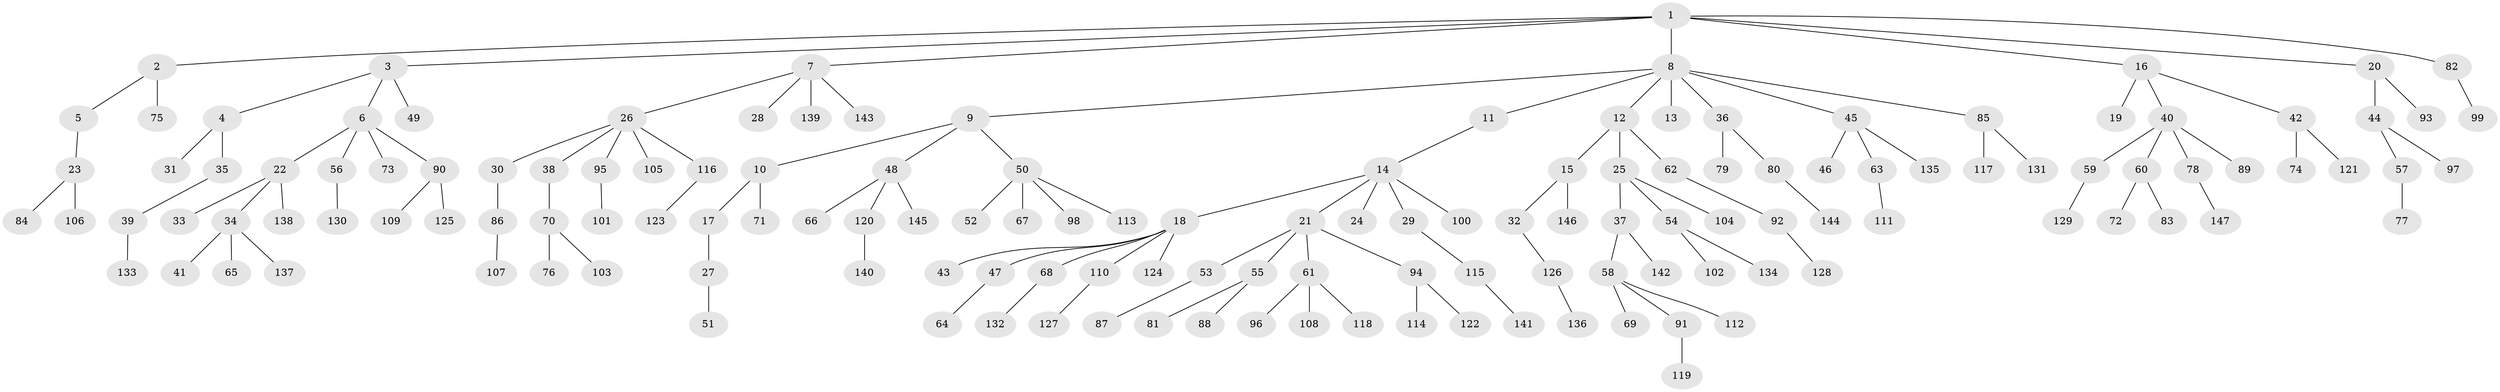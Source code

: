 // coarse degree distribution, {4: 0.058823529411764705, 2: 0.18627450980392157, 1: 0.6470588235294118, 5: 0.0392156862745098, 3: 0.058823529411764705, 36: 0.00980392156862745}
// Generated by graph-tools (version 1.1) at 2025/56/03/04/25 21:56:40]
// undirected, 147 vertices, 146 edges
graph export_dot {
graph [start="1"]
  node [color=gray90,style=filled];
  1;
  2;
  3;
  4;
  5;
  6;
  7;
  8;
  9;
  10;
  11;
  12;
  13;
  14;
  15;
  16;
  17;
  18;
  19;
  20;
  21;
  22;
  23;
  24;
  25;
  26;
  27;
  28;
  29;
  30;
  31;
  32;
  33;
  34;
  35;
  36;
  37;
  38;
  39;
  40;
  41;
  42;
  43;
  44;
  45;
  46;
  47;
  48;
  49;
  50;
  51;
  52;
  53;
  54;
  55;
  56;
  57;
  58;
  59;
  60;
  61;
  62;
  63;
  64;
  65;
  66;
  67;
  68;
  69;
  70;
  71;
  72;
  73;
  74;
  75;
  76;
  77;
  78;
  79;
  80;
  81;
  82;
  83;
  84;
  85;
  86;
  87;
  88;
  89;
  90;
  91;
  92;
  93;
  94;
  95;
  96;
  97;
  98;
  99;
  100;
  101;
  102;
  103;
  104;
  105;
  106;
  107;
  108;
  109;
  110;
  111;
  112;
  113;
  114;
  115;
  116;
  117;
  118;
  119;
  120;
  121;
  122;
  123;
  124;
  125;
  126;
  127;
  128;
  129;
  130;
  131;
  132;
  133;
  134;
  135;
  136;
  137;
  138;
  139;
  140;
  141;
  142;
  143;
  144;
  145;
  146;
  147;
  1 -- 2;
  1 -- 3;
  1 -- 7;
  1 -- 8;
  1 -- 16;
  1 -- 20;
  1 -- 82;
  2 -- 5;
  2 -- 75;
  3 -- 4;
  3 -- 6;
  3 -- 49;
  4 -- 31;
  4 -- 35;
  5 -- 23;
  6 -- 22;
  6 -- 56;
  6 -- 73;
  6 -- 90;
  7 -- 26;
  7 -- 28;
  7 -- 139;
  7 -- 143;
  8 -- 9;
  8 -- 11;
  8 -- 12;
  8 -- 13;
  8 -- 36;
  8 -- 45;
  8 -- 85;
  9 -- 10;
  9 -- 48;
  9 -- 50;
  10 -- 17;
  10 -- 71;
  11 -- 14;
  12 -- 15;
  12 -- 25;
  12 -- 62;
  14 -- 18;
  14 -- 21;
  14 -- 24;
  14 -- 29;
  14 -- 100;
  15 -- 32;
  15 -- 146;
  16 -- 19;
  16 -- 40;
  16 -- 42;
  17 -- 27;
  18 -- 43;
  18 -- 47;
  18 -- 68;
  18 -- 110;
  18 -- 124;
  20 -- 44;
  20 -- 93;
  21 -- 53;
  21 -- 55;
  21 -- 61;
  21 -- 94;
  22 -- 33;
  22 -- 34;
  22 -- 138;
  23 -- 84;
  23 -- 106;
  25 -- 37;
  25 -- 54;
  25 -- 104;
  26 -- 30;
  26 -- 38;
  26 -- 95;
  26 -- 105;
  26 -- 116;
  27 -- 51;
  29 -- 115;
  30 -- 86;
  32 -- 126;
  34 -- 41;
  34 -- 65;
  34 -- 137;
  35 -- 39;
  36 -- 79;
  36 -- 80;
  37 -- 58;
  37 -- 142;
  38 -- 70;
  39 -- 133;
  40 -- 59;
  40 -- 60;
  40 -- 78;
  40 -- 89;
  42 -- 74;
  42 -- 121;
  44 -- 57;
  44 -- 97;
  45 -- 46;
  45 -- 63;
  45 -- 135;
  47 -- 64;
  48 -- 66;
  48 -- 120;
  48 -- 145;
  50 -- 52;
  50 -- 67;
  50 -- 98;
  50 -- 113;
  53 -- 87;
  54 -- 102;
  54 -- 134;
  55 -- 81;
  55 -- 88;
  56 -- 130;
  57 -- 77;
  58 -- 69;
  58 -- 91;
  58 -- 112;
  59 -- 129;
  60 -- 72;
  60 -- 83;
  61 -- 96;
  61 -- 108;
  61 -- 118;
  62 -- 92;
  63 -- 111;
  68 -- 132;
  70 -- 76;
  70 -- 103;
  78 -- 147;
  80 -- 144;
  82 -- 99;
  85 -- 117;
  85 -- 131;
  86 -- 107;
  90 -- 109;
  90 -- 125;
  91 -- 119;
  92 -- 128;
  94 -- 114;
  94 -- 122;
  95 -- 101;
  110 -- 127;
  115 -- 141;
  116 -- 123;
  120 -- 140;
  126 -- 136;
}
